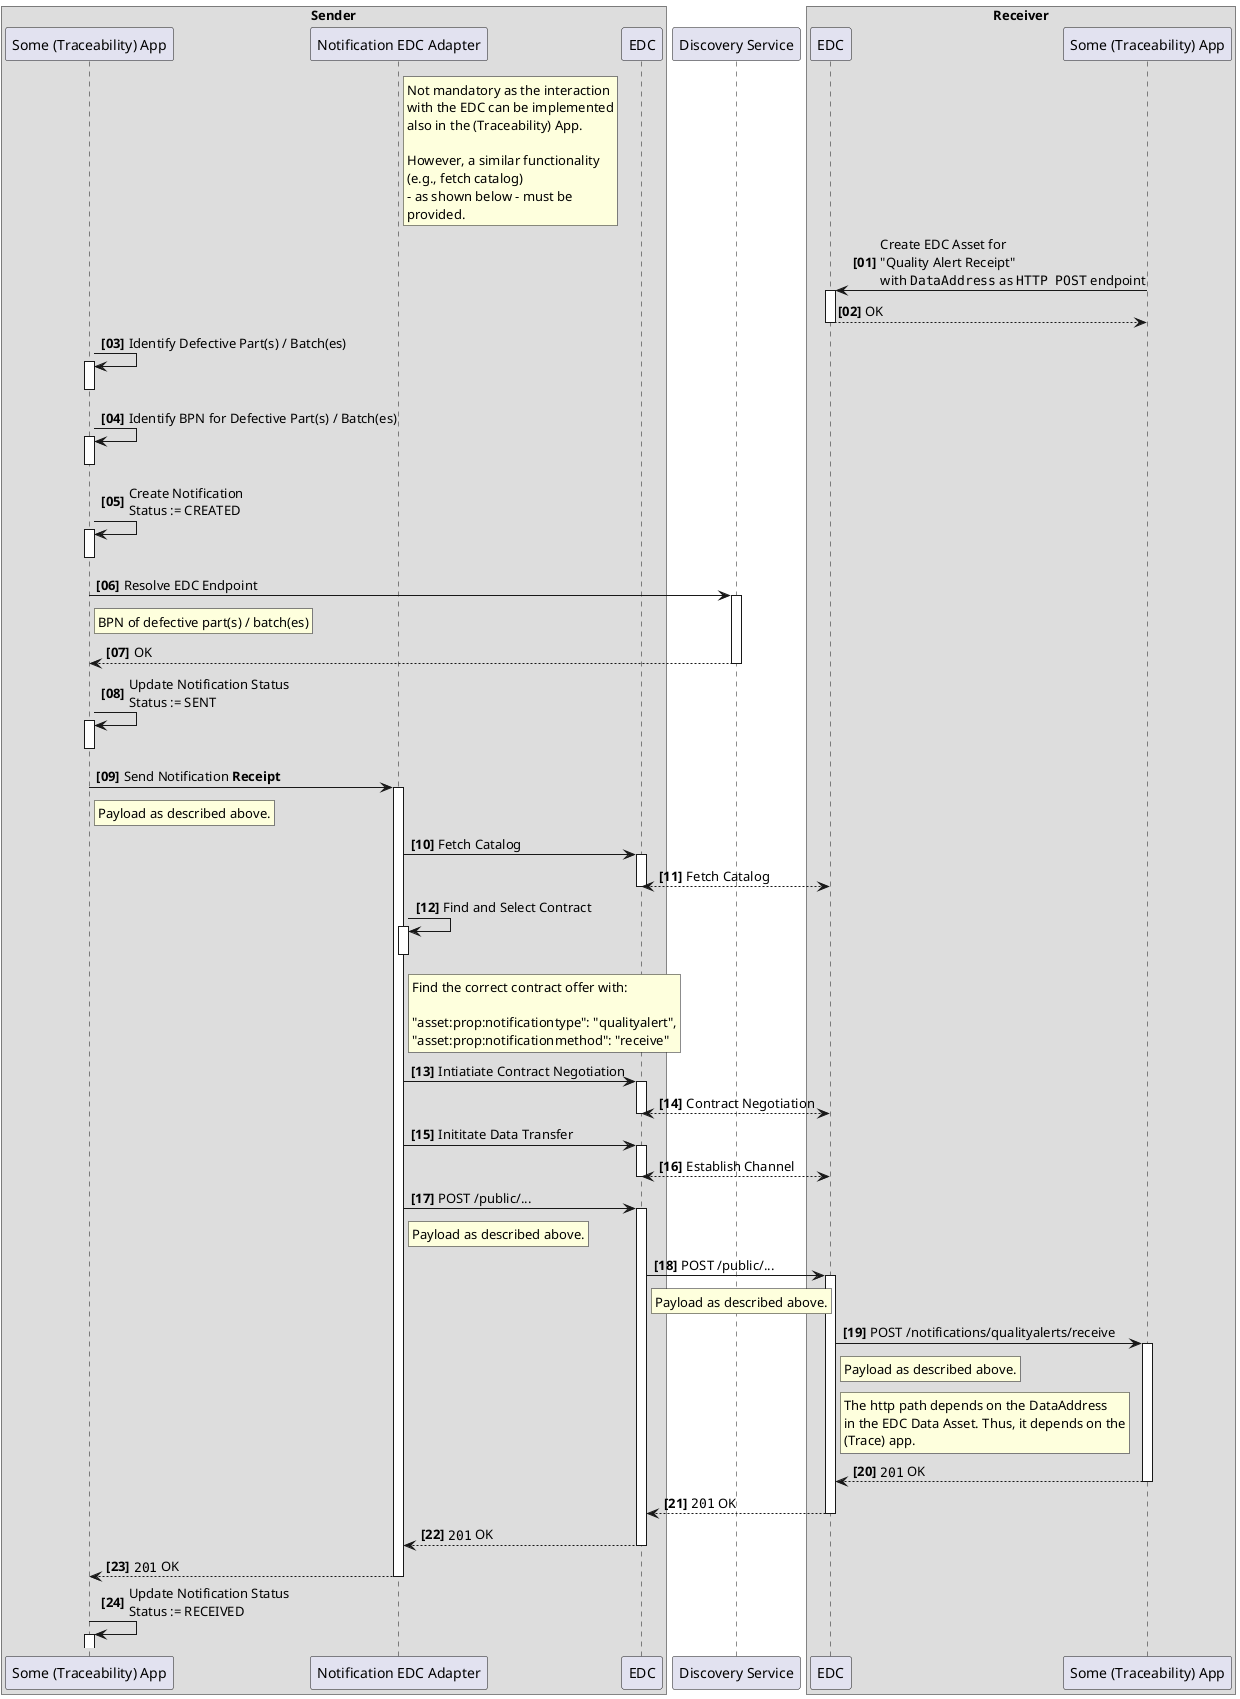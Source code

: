 @startuml

autonumber "<B>[00]"
autoactivate on

box "Sender"
participant "Some (Traceability) App" as TraceApp1 order 0
participant "Notification EDC Adapter" as NAdapter order 1
rnote right NAdapter
Not mandatory as the interaction
with the EDC can be implemented
also in the (Traceability) App.

However, a similar functionality
(e.g., fetch catalog)
- as shown below - must be
provided.
end rnote
participant "EDC" as SEDC order 2
end box
participant "Discovery Service" as SD order 3
box "Receiver"
participant "EDC" as REDC order 4
participant "Some (Traceability) App" as TraceApp2 order 5
end box

TraceApp2 -> REDC: Create EDC Asset for \n"Quality Alert Receipt"\nwith ""DataAddress"" as ""HTTP POST"" endpoint
return OK
TraceApp1 -> TraceApp1: Identify Defective Part(s) / Batch(es)
deactivate TraceApp1
TraceApp1 -> TraceApp1: Identify BPN for Defective Part(s) / Batch(es)
deactivate TraceApp1
TraceApp1 -> TraceApp1: Create Notification\nStatus := CREATED
deactivate TraceApp1
TraceApp1 -> SD: Resolve EDC Endpoint
rnote right TraceApp1
BPN of defective part(s) / batch(es)
end rnote
return OK
TraceApp1 -> TraceApp1: Update Notification Status\nStatus := SENT
deactivate TraceApp1
TraceApp1 -> NAdapter: Send Notification **Receipt**
rnote right TraceApp1
Payload as described above.
end rnote
NAdapter -> SEDC: Fetch Catalog
SEDC <-[dotted]-> REDC: Fetch Catalog
NAdapter -> NAdapter: Find and Select Contract
rnote right NAdapter
Find the correct contract offer with:

"asset:prop:notificationtype": "qualityalert",
"asset:prop:notificationmethod": "receive"
end rnote
deactivate NAdapter
NAdapter -> SEDC: Intiatiate Contract Negotiation
SEDC <-[dotted]-> REDC: Contract Negotiation
NAdapter -> SEDC: Inititate Data Transfer
SEDC <-[dotted]-> REDC: Establish Channel
NAdapter -> SEDC: POST /public/...
rnote right NAdapter
Payload as described above.
end rnote
SEDC -> REDC: POST /public/...
rnote right SEDC
Payload as described above.
end rnote
REDC -> TraceApp2: POST /notifications/qualityalerts/receive
rnote right REDC
Payload as described above.
end rnote
rnote right REDC
The http path depends on the DataAddress
in the EDC Data Asset. Thus, it depends on the
(Trace) app.
end rnote
TraceApp2 -[dotted]->REDC: ""201"" OK
REDC -[dotted]-> SEDC: ""201"" OK
SEDC -[dotted]-> NAdapter: ""201"" OK
NAdapter -[dotted]-> TraceApp1: ""201"" OK
TraceApp1 -> TraceApp1: Update Notification Status\nStatus := RECEIVED
@enduml